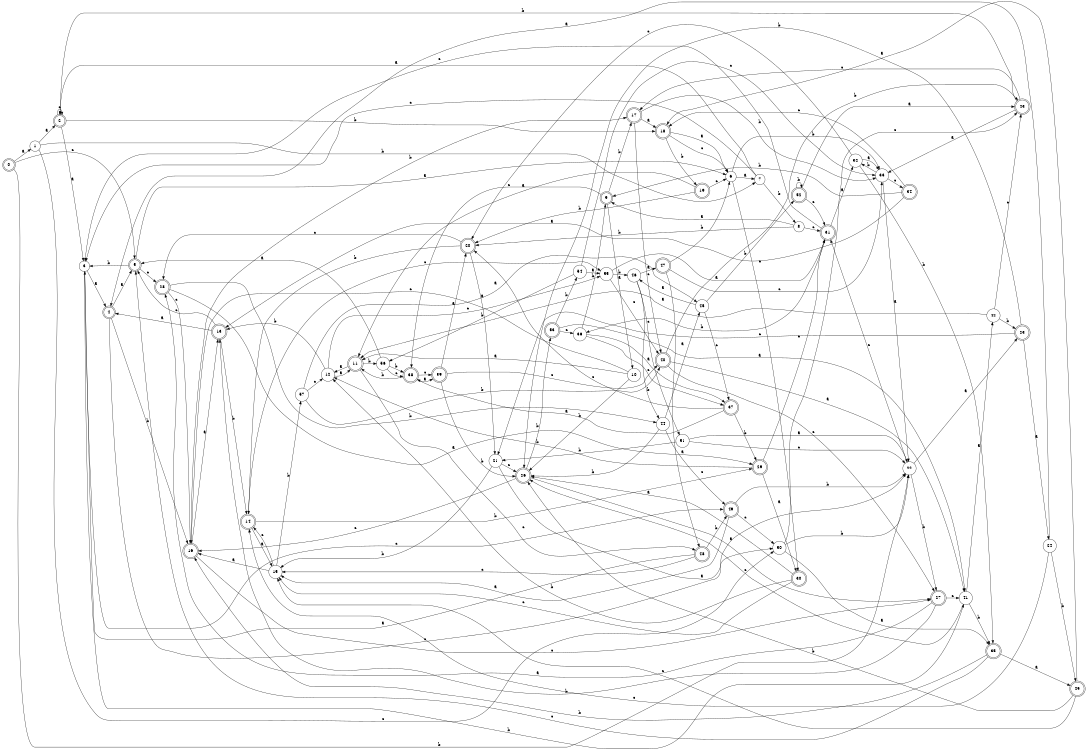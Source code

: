 digraph n47_6 {
__start0 [label="" shape="none"];

rankdir=LR;
size="8,5";

s0 [style="rounded,filled", color="black", fillcolor="white" shape="doublecircle", label="0"];
s1 [style="filled", color="black", fillcolor="white" shape="circle", label="1"];
s2 [style="rounded,filled", color="black", fillcolor="white" shape="doublecircle", label="2"];
s3 [style="filled", color="black", fillcolor="white" shape="circle", label="3"];
s4 [style="rounded,filled", color="black", fillcolor="white" shape="doublecircle", label="4"];
s5 [style="rounded,filled", color="black", fillcolor="white" shape="doublecircle", label="5"];
s6 [style="filled", color="black", fillcolor="white" shape="circle", label="6"];
s7 [style="filled", color="black", fillcolor="white" shape="circle", label="7"];
s8 [style="filled", color="black", fillcolor="white" shape="circle", label="8"];
s9 [style="rounded,filled", color="black", fillcolor="white" shape="doublecircle", label="9"];
s10 [style="filled", color="black", fillcolor="white" shape="circle", label="10"];
s11 [style="rounded,filled", color="black", fillcolor="white" shape="doublecircle", label="11"];
s12 [style="filled", color="black", fillcolor="white" shape="circle", label="12"];
s13 [style="rounded,filled", color="black", fillcolor="white" shape="doublecircle", label="13"];
s14 [style="rounded,filled", color="black", fillcolor="white" shape="doublecircle", label="14"];
s15 [style="filled", color="black", fillcolor="white" shape="circle", label="15"];
s16 [style="rounded,filled", color="black", fillcolor="white" shape="doublecircle", label="16"];
s17 [style="rounded,filled", color="black", fillcolor="white" shape="doublecircle", label="17"];
s18 [style="rounded,filled", color="black", fillcolor="white" shape="doublecircle", label="18"];
s19 [style="rounded,filled", color="black", fillcolor="white" shape="doublecircle", label="19"];
s20 [style="rounded,filled", color="black", fillcolor="white" shape="doublecircle", label="20"];
s21 [style="filled", color="black", fillcolor="white" shape="circle", label="21"];
s22 [style="filled", color="black", fillcolor="white" shape="circle", label="22"];
s23 [style="rounded,filled", color="black", fillcolor="white" shape="doublecircle", label="23"];
s24 [style="filled", color="black", fillcolor="white" shape="circle", label="24"];
s25 [style="rounded,filled", color="black", fillcolor="white" shape="doublecircle", label="25"];
s26 [style="rounded,filled", color="black", fillcolor="white" shape="doublecircle", label="26"];
s27 [style="rounded,filled", color="black", fillcolor="white" shape="doublecircle", label="27"];
s28 [style="rounded,filled", color="black", fillcolor="white" shape="doublecircle", label="28"];
s29 [style="rounded,filled", color="black", fillcolor="white" shape="doublecircle", label="29"];
s30 [style="rounded,filled", color="black", fillcolor="white" shape="doublecircle", label="30"];
s31 [style="rounded,filled", color="black", fillcolor="white" shape="doublecircle", label="31"];
s32 [style="filled", color="black", fillcolor="white" shape="circle", label="32"];
s33 [style="filled", color="black", fillcolor="white" shape="circle", label="33"];
s34 [style="rounded,filled", color="black", fillcolor="white" shape="doublecircle", label="34"];
s35 [style="rounded,filled", color="black", fillcolor="white" shape="doublecircle", label="35"];
s36 [style="filled", color="black", fillcolor="white" shape="circle", label="36"];
s37 [style="rounded,filled", color="black", fillcolor="white" shape="doublecircle", label="37"];
s38 [style="rounded,filled", color="black", fillcolor="white" shape="doublecircle", label="38"];
s39 [style="rounded,filled", color="black", fillcolor="white" shape="doublecircle", label="39"];
s40 [style="rounded,filled", color="black", fillcolor="white" shape="doublecircle", label="40"];
s41 [style="filled", color="black", fillcolor="white" shape="circle", label="41"];
s42 [style="filled", color="black", fillcolor="white" shape="circle", label="42"];
s43 [style="rounded,filled", color="black", fillcolor="white" shape="doublecircle", label="43"];
s44 [style="filled", color="black", fillcolor="white" shape="circle", label="44"];
s45 [style="filled", color="black", fillcolor="white" shape="circle", label="45"];
s46 [style="filled", color="black", fillcolor="white" shape="circle", label="46"];
s47 [style="rounded,filled", color="black", fillcolor="white" shape="doublecircle", label="47"];
s48 [style="rounded,filled", color="black", fillcolor="white" shape="doublecircle", label="48"];
s49 [style="rounded,filled", color="black", fillcolor="white" shape="doublecircle", label="49"];
s50 [style="filled", color="black", fillcolor="white" shape="circle", label="50"];
s51 [style="filled", color="black", fillcolor="white" shape="circle", label="51"];
s52 [style="rounded,filled", color="black", fillcolor="white" shape="doublecircle", label="52"];
s53 [style="rounded,filled", color="black", fillcolor="white" shape="doublecircle", label="53"];
s54 [style="filled", color="black", fillcolor="white" shape="circle", label="54"];
s55 [style="filled", color="black", fillcolor="white" shape="circle", label="55"];
s56 [style="filled", color="black", fillcolor="white" shape="circle", label="56"];
s57 [style="filled", color="black", fillcolor="white" shape="circle", label="57"];
s0 -> s1 [label="a"];
s0 -> s22 [label="b"];
s0 -> s5 [label="c"];
s1 -> s2 [label="a"];
s1 -> s7 [label="b"];
s1 -> s50 [label="c"];
s2 -> s3 [label="a"];
s2 -> s18 [label="b"];
s2 -> s2 [label="c"];
s3 -> s4 [label="a"];
s3 -> s41 [label="b"];
s3 -> s49 [label="c"];
s4 -> s5 [label="a"];
s4 -> s16 [label="b"];
s4 -> s50 [label="c"];
s5 -> s6 [label="a"];
s5 -> s3 [label="b"];
s5 -> s28 [label="c"];
s6 -> s7 [label="a"];
s6 -> s33 [label="b"];
s6 -> s30 [label="c"];
s7 -> s2 [label="a"];
s7 -> s8 [label="b"];
s7 -> s3 [label="c"];
s8 -> s9 [label="a"];
s8 -> s20 [label="b"];
s8 -> s31 [label="c"];
s9 -> s10 [label="a"];
s9 -> s17 [label="b"];
s9 -> s38 [label="c"];
s10 -> s11 [label="a"];
s10 -> s26 [label="b"];
s10 -> s16 [label="c"];
s11 -> s12 [label="a"];
s11 -> s56 [label="b"];
s11 -> s48 [label="c"];
s12 -> s11 [label="a"];
s12 -> s13 [label="b"];
s12 -> s55 [label="c"];
s13 -> s4 [label="a"];
s13 -> s14 [label="b"];
s13 -> s5 [label="c"];
s14 -> s15 [label="a"];
s14 -> s29 [label="b"];
s14 -> s55 [label="c"];
s15 -> s16 [label="a"];
s15 -> s57 [label="b"];
s15 -> s14 [label="c"];
s16 -> s13 [label="a"];
s16 -> s17 [label="b"];
s16 -> s27 [label="c"];
s17 -> s18 [label="a"];
s17 -> s33 [label="b"];
s17 -> s40 [label="c"];
s18 -> s6 [label="a"];
s18 -> s19 [label="b"];
s18 -> s6 [label="c"];
s19 -> s11 [label="a"];
s19 -> s20 [label="b"];
s19 -> s6 [label="c"];
s20 -> s21 [label="a"];
s20 -> s14 [label="b"];
s20 -> s28 [label="c"];
s21 -> s22 [label="a"];
s21 -> s15 [label="b"];
s21 -> s26 [label="c"];
s22 -> s23 [label="a"];
s22 -> s27 [label="b"];
s22 -> s31 [label="c"];
s23 -> s24 [label="a"];
s23 -> s26 [label="b"];
s23 -> s21 [label="c"];
s24 -> s4 [label="a"];
s24 -> s25 [label="b"];
s24 -> s14 [label="c"];
s25 -> s18 [label="a"];
s25 -> s26 [label="b"];
s25 -> s15 [label="c"];
s26 -> s27 [label="a"];
s26 -> s53 [label="b"];
s26 -> s16 [label="c"];
s27 -> s28 [label="a"];
s27 -> s13 [label="b"];
s27 -> s41 [label="c"];
s28 -> s29 [label="a"];
s28 -> s44 [label="b"];
s28 -> s16 [label="c"];
s29 -> s30 [label="a"];
s29 -> s12 [label="b"];
s29 -> s31 [label="c"];
s30 -> s26 [label="a"];
s30 -> s12 [label="b"];
s30 -> s15 [label="c"];
s31 -> s32 [label="a"];
s31 -> s36 [label="b"];
s31 -> s3 [label="c"];
s32 -> s33 [label="a"];
s32 -> s35 [label="b"];
s32 -> s20 [label="c"];
s33 -> s22 [label="a"];
s33 -> s32 [label="b"];
s33 -> s34 [label="c"];
s34 -> s13 [label="a"];
s34 -> s9 [label="b"];
s34 -> s18 [label="c"];
s35 -> s25 [label="a"];
s35 -> s16 [label="b"];
s35 -> s5 [label="c"];
s36 -> s37 [label="a"];
s36 -> s9 [label="b"];
s36 -> s37 [label="c"];
s37 -> s38 [label="a"];
s37 -> s29 [label="b"];
s37 -> s20 [label="c"];
s38 -> s39 [label="a"];
s38 -> s11 [label="b"];
s38 -> s39 [label="c"];
s39 -> s20 [label="a"];
s39 -> s26 [label="b"];
s39 -> s40 [label="c"];
s40 -> s41 [label="a"];
s40 -> s43 [label="b"];
s40 -> s27 [label="c"];
s41 -> s42 [label="a"];
s41 -> s35 [label="b"];
s41 -> s26 [label="c"];
s42 -> s11 [label="a"];
s42 -> s23 [label="b"];
s42 -> s43 [label="c"];
s43 -> s33 [label="a"];
s43 -> s2 [label="b"];
s43 -> s17 [label="c"];
s44 -> s45 [label="a"];
s44 -> s26 [label="b"];
s44 -> s49 [label="c"];
s45 -> s46 [label="a"];
s45 -> s52 [label="b"];
s45 -> s37 [label="c"];
s46 -> s47 [label="a"];
s46 -> s44 [label="b"];
s46 -> s51 [label="c"];
s47 -> s48 [label="a"];
s47 -> s6 [label="b"];
s47 -> s33 [label="c"];
s48 -> s3 [label="a"];
s48 -> s49 [label="b"];
s48 -> s15 [label="c"];
s49 -> s15 [label="a"];
s49 -> s22 [label="b"];
s49 -> s50 [label="c"];
s50 -> s35 [label="a"];
s50 -> s22 [label="b"];
s50 -> s43 [label="c"];
s51 -> s22 [label="a"];
s51 -> s21 [label="b"];
s51 -> s22 [label="c"];
s52 -> s43 [label="a"];
s52 -> s52 [label="b"];
s52 -> s31 [label="c"];
s53 -> s41 [label="a"];
s53 -> s54 [label="b"];
s53 -> s36 [label="c"];
s54 -> s55 [label="a"];
s54 -> s56 [label="b"];
s54 -> s33 [label="c"];
s55 -> s31 [label="a"];
s55 -> s46 [label="b"];
s55 -> s40 [label="c"];
s56 -> s5 [label="a"];
s56 -> s38 [label="b"];
s56 -> s38 [label="c"];
s57 -> s45 [label="a"];
s57 -> s40 [label="b"];
s57 -> s12 [label="c"];

}